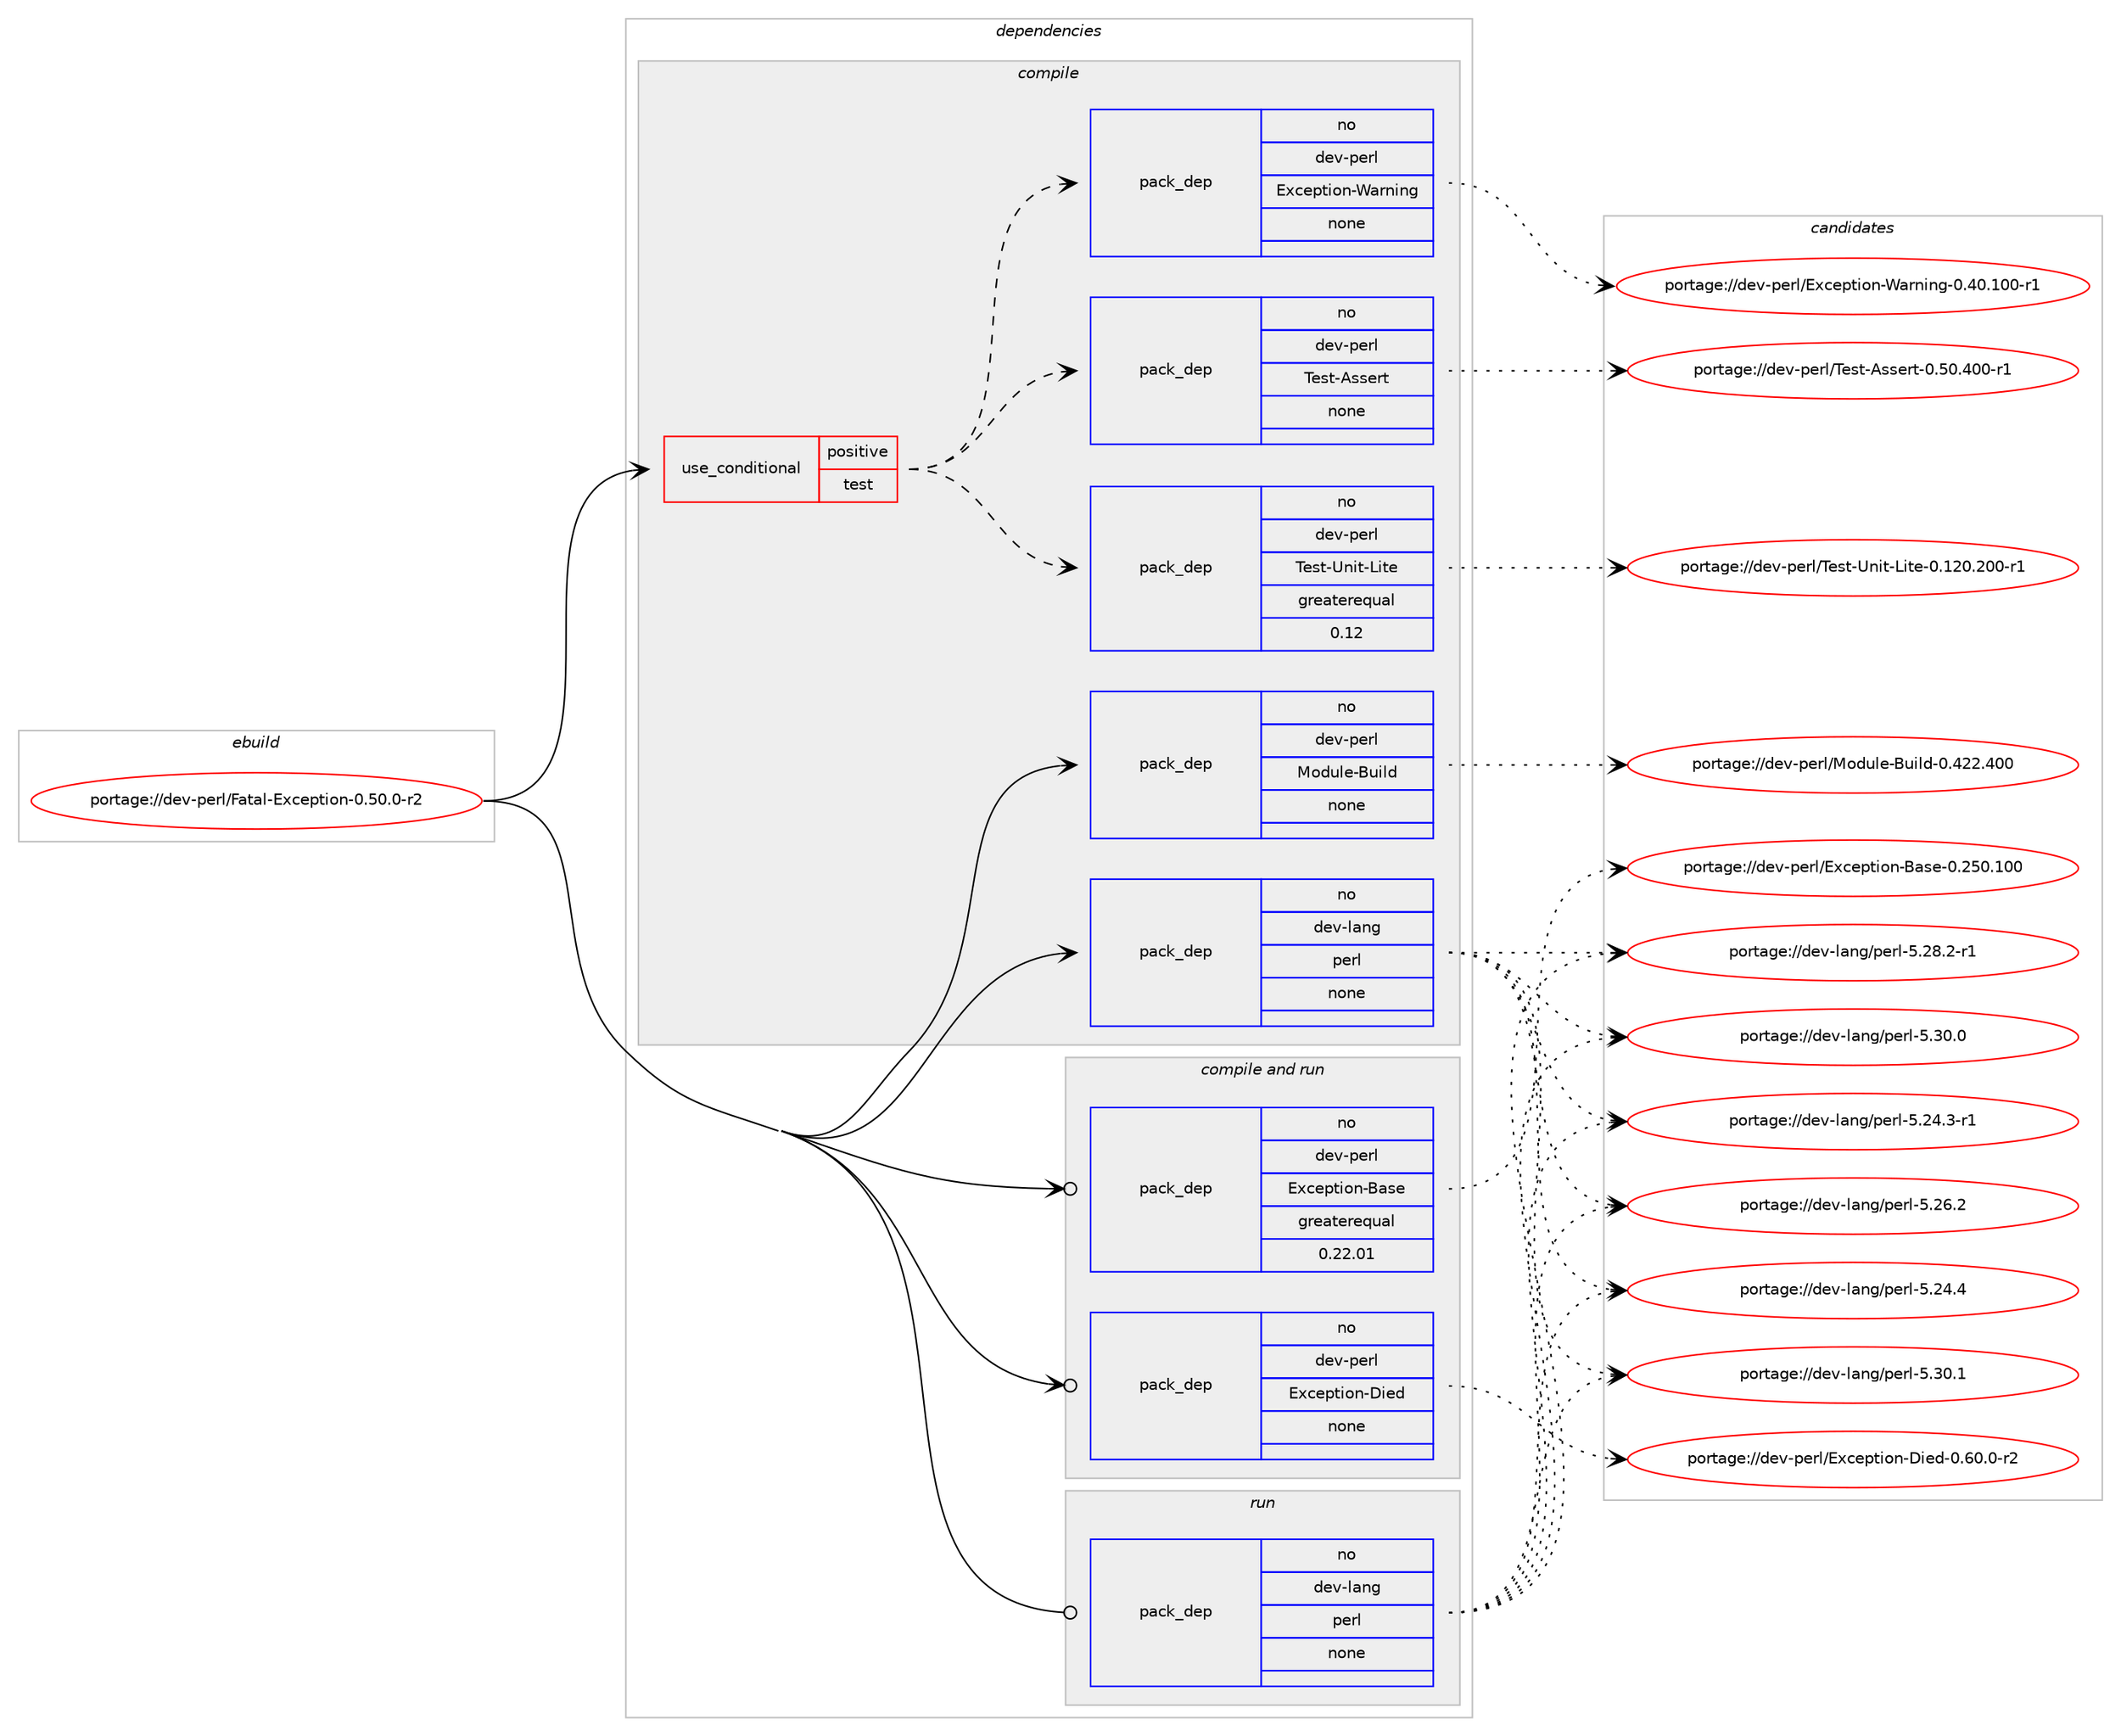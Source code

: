 digraph prolog {

# *************
# Graph options
# *************

newrank=true;
concentrate=true;
compound=true;
graph [rankdir=LR,fontname=Helvetica,fontsize=10,ranksep=1.5];#, ranksep=2.5, nodesep=0.2];
edge  [arrowhead=vee];
node  [fontname=Helvetica,fontsize=10];

# **********
# The ebuild
# **********

subgraph cluster_leftcol {
color=gray;
rank=same;
label=<<i>ebuild</i>>;
id [label="portage://dev-perl/Fatal-Exception-0.50.0-r2", color=red, width=4, href="../dev-perl/Fatal-Exception-0.50.0-r2.svg"];
}

# ****************
# The dependencies
# ****************

subgraph cluster_midcol {
color=gray;
label=<<i>dependencies</i>>;
subgraph cluster_compile {
fillcolor="#eeeeee";
style=filled;
label=<<i>compile</i>>;
subgraph cond22937 {
dependency112884 [label=<<TABLE BORDER="0" CELLBORDER="1" CELLSPACING="0" CELLPADDING="4"><TR><TD ROWSPAN="3" CELLPADDING="10">use_conditional</TD></TR><TR><TD>positive</TD></TR><TR><TD>test</TD></TR></TABLE>>, shape=none, color=red];
subgraph pack86769 {
dependency112885 [label=<<TABLE BORDER="0" CELLBORDER="1" CELLSPACING="0" CELLPADDING="4" WIDTH="220"><TR><TD ROWSPAN="6" CELLPADDING="30">pack_dep</TD></TR><TR><TD WIDTH="110">no</TD></TR><TR><TD>dev-perl</TD></TR><TR><TD>Test-Unit-Lite</TD></TR><TR><TD>greaterequal</TD></TR><TR><TD>0.12</TD></TR></TABLE>>, shape=none, color=blue];
}
dependency112884:e -> dependency112885:w [weight=20,style="dashed",arrowhead="vee"];
subgraph pack86770 {
dependency112886 [label=<<TABLE BORDER="0" CELLBORDER="1" CELLSPACING="0" CELLPADDING="4" WIDTH="220"><TR><TD ROWSPAN="6" CELLPADDING="30">pack_dep</TD></TR><TR><TD WIDTH="110">no</TD></TR><TR><TD>dev-perl</TD></TR><TR><TD>Test-Assert</TD></TR><TR><TD>none</TD></TR><TR><TD></TD></TR></TABLE>>, shape=none, color=blue];
}
dependency112884:e -> dependency112886:w [weight=20,style="dashed",arrowhead="vee"];
subgraph pack86771 {
dependency112887 [label=<<TABLE BORDER="0" CELLBORDER="1" CELLSPACING="0" CELLPADDING="4" WIDTH="220"><TR><TD ROWSPAN="6" CELLPADDING="30">pack_dep</TD></TR><TR><TD WIDTH="110">no</TD></TR><TR><TD>dev-perl</TD></TR><TR><TD>Exception-Warning</TD></TR><TR><TD>none</TD></TR><TR><TD></TD></TR></TABLE>>, shape=none, color=blue];
}
dependency112884:e -> dependency112887:w [weight=20,style="dashed",arrowhead="vee"];
}
id:e -> dependency112884:w [weight=20,style="solid",arrowhead="vee"];
subgraph pack86772 {
dependency112888 [label=<<TABLE BORDER="0" CELLBORDER="1" CELLSPACING="0" CELLPADDING="4" WIDTH="220"><TR><TD ROWSPAN="6" CELLPADDING="30">pack_dep</TD></TR><TR><TD WIDTH="110">no</TD></TR><TR><TD>dev-lang</TD></TR><TR><TD>perl</TD></TR><TR><TD>none</TD></TR><TR><TD></TD></TR></TABLE>>, shape=none, color=blue];
}
id:e -> dependency112888:w [weight=20,style="solid",arrowhead="vee"];
subgraph pack86773 {
dependency112889 [label=<<TABLE BORDER="0" CELLBORDER="1" CELLSPACING="0" CELLPADDING="4" WIDTH="220"><TR><TD ROWSPAN="6" CELLPADDING="30">pack_dep</TD></TR><TR><TD WIDTH="110">no</TD></TR><TR><TD>dev-perl</TD></TR><TR><TD>Module-Build</TD></TR><TR><TD>none</TD></TR><TR><TD></TD></TR></TABLE>>, shape=none, color=blue];
}
id:e -> dependency112889:w [weight=20,style="solid",arrowhead="vee"];
}
subgraph cluster_compileandrun {
fillcolor="#eeeeee";
style=filled;
label=<<i>compile and run</i>>;
subgraph pack86774 {
dependency112890 [label=<<TABLE BORDER="0" CELLBORDER="1" CELLSPACING="0" CELLPADDING="4" WIDTH="220"><TR><TD ROWSPAN="6" CELLPADDING="30">pack_dep</TD></TR><TR><TD WIDTH="110">no</TD></TR><TR><TD>dev-perl</TD></TR><TR><TD>Exception-Base</TD></TR><TR><TD>greaterequal</TD></TR><TR><TD>0.22.01</TD></TR></TABLE>>, shape=none, color=blue];
}
id:e -> dependency112890:w [weight=20,style="solid",arrowhead="odotvee"];
subgraph pack86775 {
dependency112891 [label=<<TABLE BORDER="0" CELLBORDER="1" CELLSPACING="0" CELLPADDING="4" WIDTH="220"><TR><TD ROWSPAN="6" CELLPADDING="30">pack_dep</TD></TR><TR><TD WIDTH="110">no</TD></TR><TR><TD>dev-perl</TD></TR><TR><TD>Exception-Died</TD></TR><TR><TD>none</TD></TR><TR><TD></TD></TR></TABLE>>, shape=none, color=blue];
}
id:e -> dependency112891:w [weight=20,style="solid",arrowhead="odotvee"];
}
subgraph cluster_run {
fillcolor="#eeeeee";
style=filled;
label=<<i>run</i>>;
subgraph pack86776 {
dependency112892 [label=<<TABLE BORDER="0" CELLBORDER="1" CELLSPACING="0" CELLPADDING="4" WIDTH="220"><TR><TD ROWSPAN="6" CELLPADDING="30">pack_dep</TD></TR><TR><TD WIDTH="110">no</TD></TR><TR><TD>dev-lang</TD></TR><TR><TD>perl</TD></TR><TR><TD>none</TD></TR><TR><TD></TD></TR></TABLE>>, shape=none, color=blue];
}
id:e -> dependency112892:w [weight=20,style="solid",arrowhead="odot"];
}
}

# **************
# The candidates
# **************

subgraph cluster_choices {
rank=same;
color=gray;
label=<<i>candidates</i>>;

subgraph choice86769 {
color=black;
nodesep=1;
choiceportage10010111845112101114108478410111511645851101051164576105116101454846495048465048484511449 [label="portage://dev-perl/Test-Unit-Lite-0.120.200-r1", color=red, width=4,href="../dev-perl/Test-Unit-Lite-0.120.200-r1.svg"];
dependency112885:e -> choiceportage10010111845112101114108478410111511645851101051164576105116101454846495048465048484511449:w [style=dotted,weight="100"];
}
subgraph choice86770 {
color=black;
nodesep=1;
choiceportage10010111845112101114108478410111511645651151151011141164548465348465248484511449 [label="portage://dev-perl/Test-Assert-0.50.400-r1", color=red, width=4,href="../dev-perl/Test-Assert-0.50.400-r1.svg"];
dependency112886:e -> choiceportage10010111845112101114108478410111511645651151151011141164548465348465248484511449:w [style=dotted,weight="100"];
}
subgraph choice86771 {
color=black;
nodesep=1;
choiceportage100101118451121011141084769120991011121161051111104587971141101051101034548465248464948484511449 [label="portage://dev-perl/Exception-Warning-0.40.100-r1", color=red, width=4,href="../dev-perl/Exception-Warning-0.40.100-r1.svg"];
dependency112887:e -> choiceportage100101118451121011141084769120991011121161051111104587971141101051101034548465248464948484511449:w [style=dotted,weight="100"];
}
subgraph choice86772 {
color=black;
nodesep=1;
choiceportage100101118451089711010347112101114108455346505246514511449 [label="portage://dev-lang/perl-5.24.3-r1", color=red, width=4,href="../dev-lang/perl-5.24.3-r1.svg"];
choiceportage10010111845108971101034711210111410845534650524652 [label="portage://dev-lang/perl-5.24.4", color=red, width=4,href="../dev-lang/perl-5.24.4.svg"];
choiceportage10010111845108971101034711210111410845534650544650 [label="portage://dev-lang/perl-5.26.2", color=red, width=4,href="../dev-lang/perl-5.26.2.svg"];
choiceportage100101118451089711010347112101114108455346505646504511449 [label="portage://dev-lang/perl-5.28.2-r1", color=red, width=4,href="../dev-lang/perl-5.28.2-r1.svg"];
choiceportage10010111845108971101034711210111410845534651484648 [label="portage://dev-lang/perl-5.30.0", color=red, width=4,href="../dev-lang/perl-5.30.0.svg"];
choiceportage10010111845108971101034711210111410845534651484649 [label="portage://dev-lang/perl-5.30.1", color=red, width=4,href="../dev-lang/perl-5.30.1.svg"];
dependency112888:e -> choiceportage100101118451089711010347112101114108455346505246514511449:w [style=dotted,weight="100"];
dependency112888:e -> choiceportage10010111845108971101034711210111410845534650524652:w [style=dotted,weight="100"];
dependency112888:e -> choiceportage10010111845108971101034711210111410845534650544650:w [style=dotted,weight="100"];
dependency112888:e -> choiceportage100101118451089711010347112101114108455346505646504511449:w [style=dotted,weight="100"];
dependency112888:e -> choiceportage10010111845108971101034711210111410845534651484648:w [style=dotted,weight="100"];
dependency112888:e -> choiceportage10010111845108971101034711210111410845534651484649:w [style=dotted,weight="100"];
}
subgraph choice86773 {
color=black;
nodesep=1;
choiceportage100101118451121011141084777111100117108101456611710510810045484652505046524848 [label="portage://dev-perl/Module-Build-0.422.400", color=red, width=4,href="../dev-perl/Module-Build-0.422.400.svg"];
dependency112889:e -> choiceportage100101118451121011141084777111100117108101456611710510810045484652505046524848:w [style=dotted,weight="100"];
}
subgraph choice86774 {
color=black;
nodesep=1;
choiceportage1001011184511210111410847691209910111211610511111045669711510145484650534846494848 [label="portage://dev-perl/Exception-Base-0.250.100", color=red, width=4,href="../dev-perl/Exception-Base-0.250.100.svg"];
dependency112890:e -> choiceportage1001011184511210111410847691209910111211610511111045669711510145484650534846494848:w [style=dotted,weight="100"];
}
subgraph choice86775 {
color=black;
nodesep=1;
choiceportage100101118451121011141084769120991011121161051111104568105101100454846544846484511450 [label="portage://dev-perl/Exception-Died-0.60.0-r2", color=red, width=4,href="../dev-perl/Exception-Died-0.60.0-r2.svg"];
dependency112891:e -> choiceportage100101118451121011141084769120991011121161051111104568105101100454846544846484511450:w [style=dotted,weight="100"];
}
subgraph choice86776 {
color=black;
nodesep=1;
choiceportage100101118451089711010347112101114108455346505246514511449 [label="portage://dev-lang/perl-5.24.3-r1", color=red, width=4,href="../dev-lang/perl-5.24.3-r1.svg"];
choiceportage10010111845108971101034711210111410845534650524652 [label="portage://dev-lang/perl-5.24.4", color=red, width=4,href="../dev-lang/perl-5.24.4.svg"];
choiceportage10010111845108971101034711210111410845534650544650 [label="portage://dev-lang/perl-5.26.2", color=red, width=4,href="../dev-lang/perl-5.26.2.svg"];
choiceportage100101118451089711010347112101114108455346505646504511449 [label="portage://dev-lang/perl-5.28.2-r1", color=red, width=4,href="../dev-lang/perl-5.28.2-r1.svg"];
choiceportage10010111845108971101034711210111410845534651484648 [label="portage://dev-lang/perl-5.30.0", color=red, width=4,href="../dev-lang/perl-5.30.0.svg"];
choiceportage10010111845108971101034711210111410845534651484649 [label="portage://dev-lang/perl-5.30.1", color=red, width=4,href="../dev-lang/perl-5.30.1.svg"];
dependency112892:e -> choiceportage100101118451089711010347112101114108455346505246514511449:w [style=dotted,weight="100"];
dependency112892:e -> choiceportage10010111845108971101034711210111410845534650524652:w [style=dotted,weight="100"];
dependency112892:e -> choiceportage10010111845108971101034711210111410845534650544650:w [style=dotted,weight="100"];
dependency112892:e -> choiceportage100101118451089711010347112101114108455346505646504511449:w [style=dotted,weight="100"];
dependency112892:e -> choiceportage10010111845108971101034711210111410845534651484648:w [style=dotted,weight="100"];
dependency112892:e -> choiceportage10010111845108971101034711210111410845534651484649:w [style=dotted,weight="100"];
}
}

}
